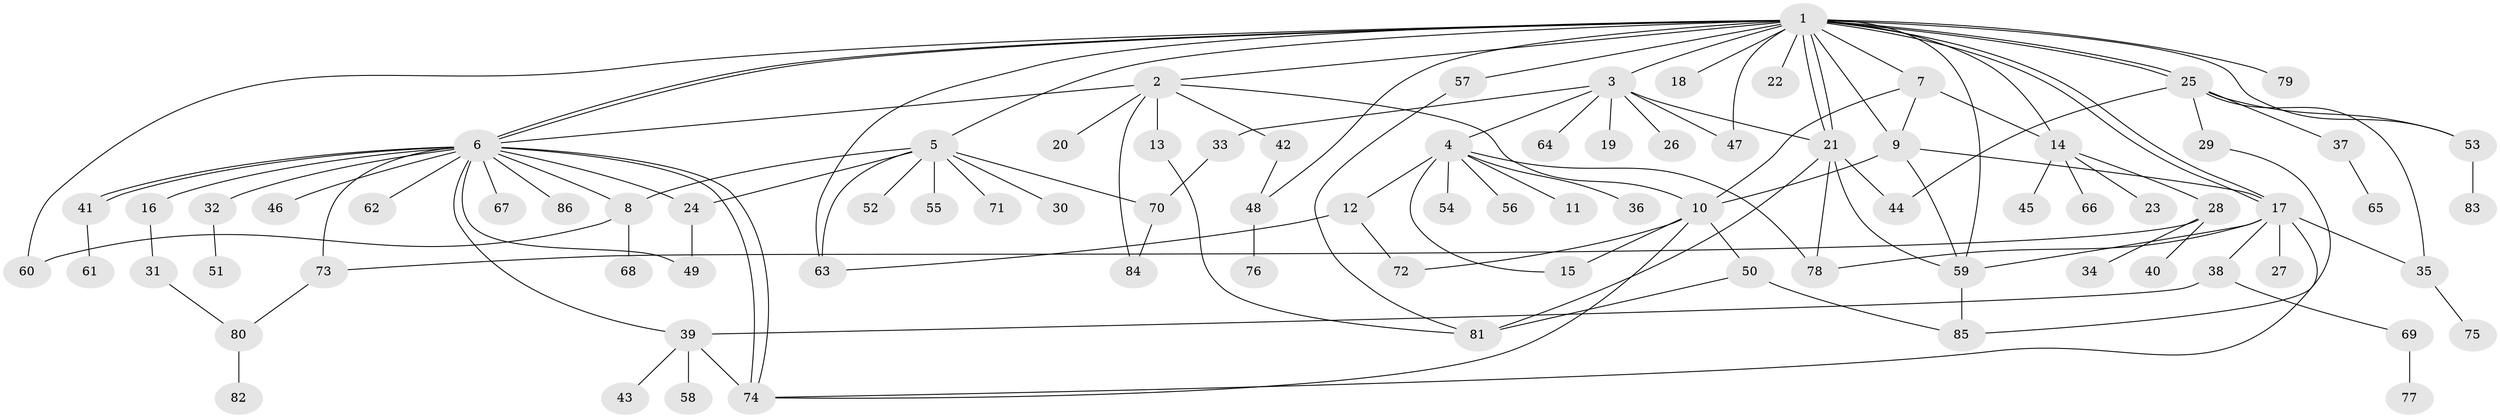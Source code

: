 // Generated by graph-tools (version 1.1) at 2025/49/03/09/25 03:49:51]
// undirected, 86 vertices, 129 edges
graph export_dot {
graph [start="1"]
  node [color=gray90,style=filled];
  1;
  2;
  3;
  4;
  5;
  6;
  7;
  8;
  9;
  10;
  11;
  12;
  13;
  14;
  15;
  16;
  17;
  18;
  19;
  20;
  21;
  22;
  23;
  24;
  25;
  26;
  27;
  28;
  29;
  30;
  31;
  32;
  33;
  34;
  35;
  36;
  37;
  38;
  39;
  40;
  41;
  42;
  43;
  44;
  45;
  46;
  47;
  48;
  49;
  50;
  51;
  52;
  53;
  54;
  55;
  56;
  57;
  58;
  59;
  60;
  61;
  62;
  63;
  64;
  65;
  66;
  67;
  68;
  69;
  70;
  71;
  72;
  73;
  74;
  75;
  76;
  77;
  78;
  79;
  80;
  81;
  82;
  83;
  84;
  85;
  86;
  1 -- 2;
  1 -- 3;
  1 -- 5;
  1 -- 6;
  1 -- 6;
  1 -- 7;
  1 -- 9;
  1 -- 14;
  1 -- 17;
  1 -- 17;
  1 -- 18;
  1 -- 21;
  1 -- 21;
  1 -- 22;
  1 -- 25;
  1 -- 25;
  1 -- 47;
  1 -- 48;
  1 -- 53;
  1 -- 57;
  1 -- 59;
  1 -- 60;
  1 -- 63;
  1 -- 79;
  2 -- 6;
  2 -- 10;
  2 -- 13;
  2 -- 20;
  2 -- 42;
  2 -- 84;
  3 -- 4;
  3 -- 19;
  3 -- 21;
  3 -- 26;
  3 -- 33;
  3 -- 47;
  3 -- 64;
  4 -- 11;
  4 -- 12;
  4 -- 15;
  4 -- 36;
  4 -- 54;
  4 -- 56;
  4 -- 78;
  5 -- 8;
  5 -- 24;
  5 -- 30;
  5 -- 52;
  5 -- 55;
  5 -- 63;
  5 -- 70;
  5 -- 71;
  6 -- 8;
  6 -- 16;
  6 -- 24;
  6 -- 32;
  6 -- 39;
  6 -- 41;
  6 -- 41;
  6 -- 46;
  6 -- 49;
  6 -- 62;
  6 -- 67;
  6 -- 73;
  6 -- 74;
  6 -- 74;
  6 -- 86;
  7 -- 9;
  7 -- 10;
  7 -- 14;
  8 -- 60;
  8 -- 68;
  9 -- 10;
  9 -- 17;
  9 -- 59;
  10 -- 15;
  10 -- 50;
  10 -- 72;
  10 -- 74;
  12 -- 63;
  12 -- 72;
  13 -- 81;
  14 -- 23;
  14 -- 28;
  14 -- 45;
  14 -- 66;
  16 -- 31;
  17 -- 27;
  17 -- 35;
  17 -- 38;
  17 -- 59;
  17 -- 74;
  17 -- 78;
  21 -- 44;
  21 -- 59;
  21 -- 78;
  21 -- 81;
  24 -- 49;
  25 -- 29;
  25 -- 35;
  25 -- 37;
  25 -- 44;
  25 -- 53;
  28 -- 34;
  28 -- 40;
  28 -- 73;
  29 -- 85;
  31 -- 80;
  32 -- 51;
  33 -- 70;
  35 -- 75;
  37 -- 65;
  38 -- 39;
  38 -- 69;
  39 -- 43;
  39 -- 58;
  39 -- 74;
  41 -- 61;
  42 -- 48;
  48 -- 76;
  50 -- 81;
  50 -- 85;
  53 -- 83;
  57 -- 81;
  59 -- 85;
  69 -- 77;
  70 -- 84;
  73 -- 80;
  80 -- 82;
}
